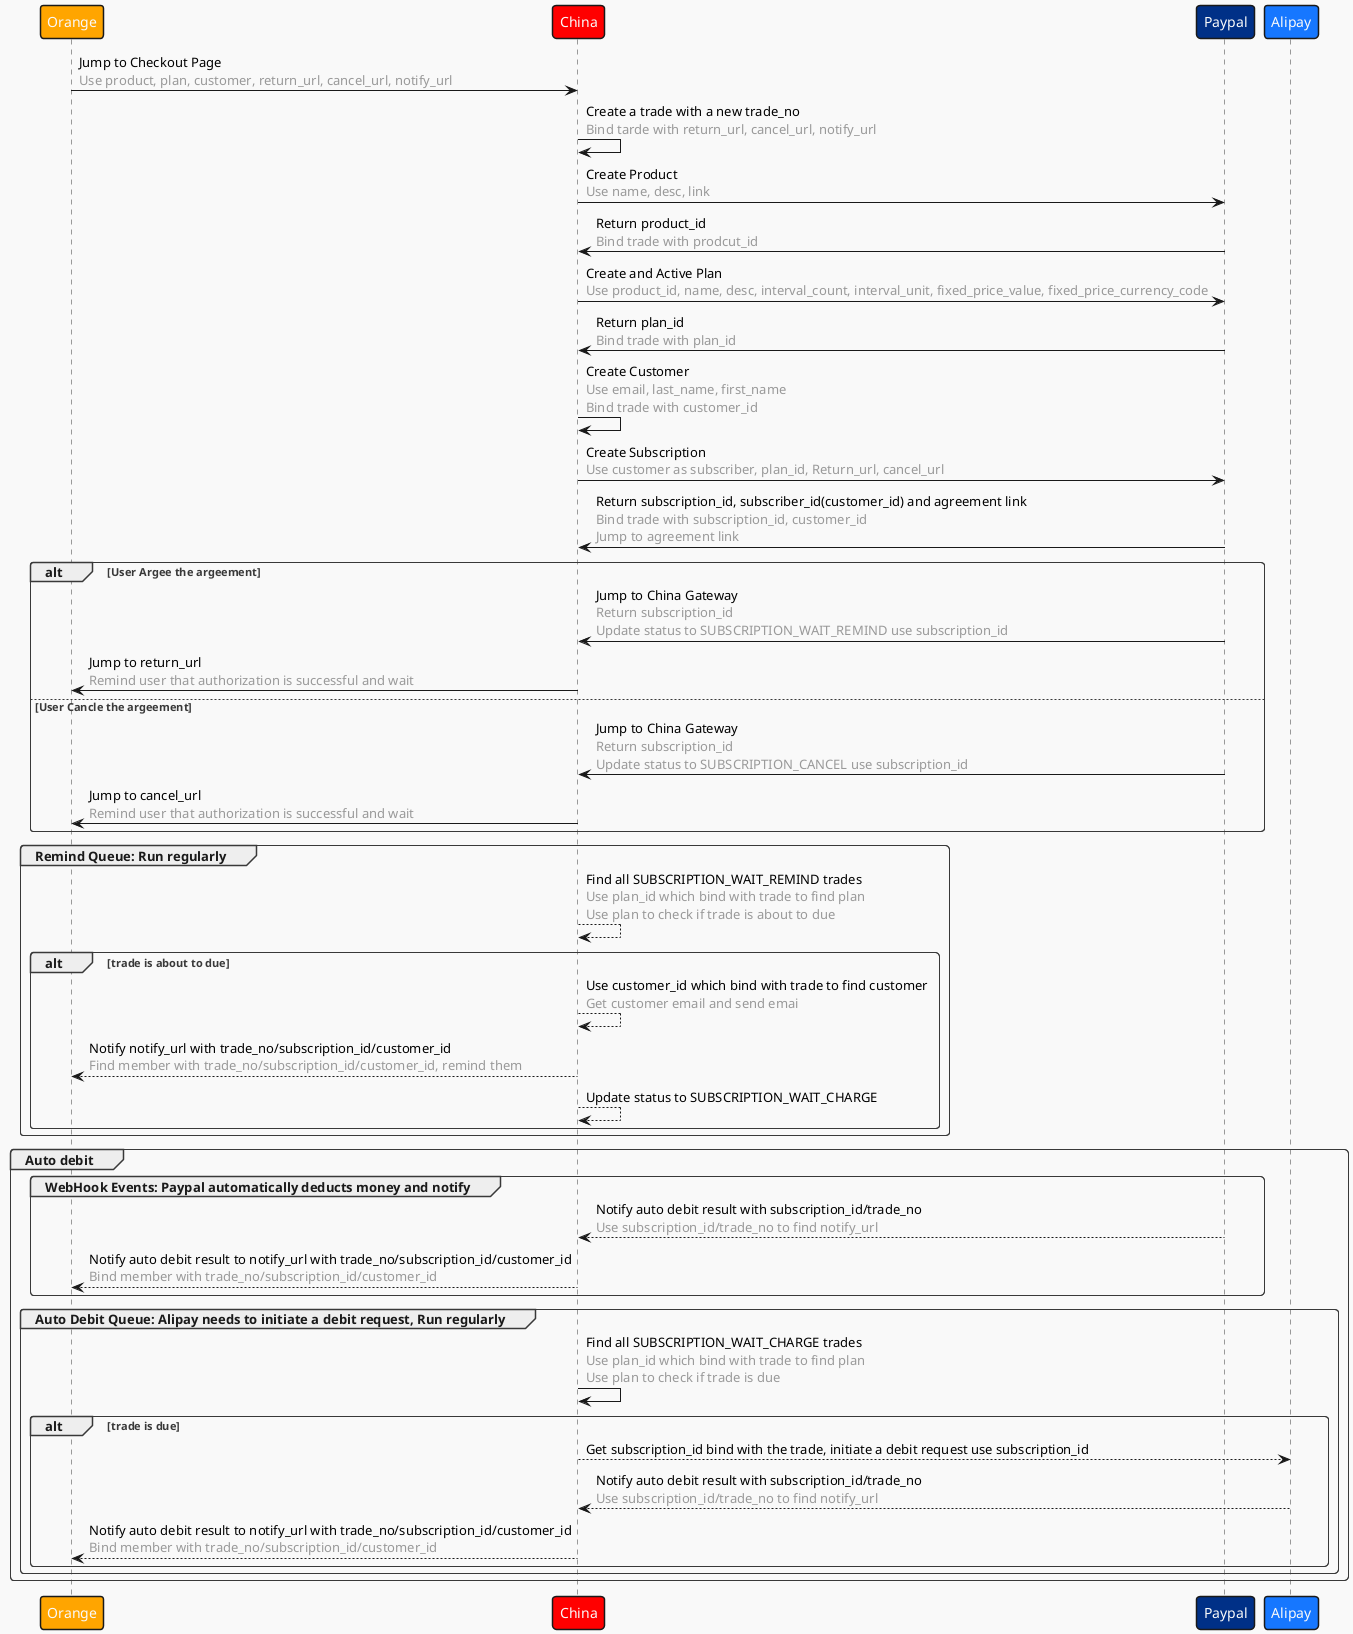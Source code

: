 @startuml
!theme mars
participant Orange #FFA500
participant China #FF0000
participant Paypal #003087
participant Alipay #1677FF
Orange -> China : Jump to Checkout Page\n<color:#999>Use product, plan, customer, return_url, cancel_url, notify_url</color>
China -> China : Create a trade with a new trade_no\n<color:#999>Bind tarde with return_url, cancel_url, notify_url</color>
China -> Paypal : Create Product\n<color:#999>Use name, desc, link</color>
Paypal -> China : Return product_id\n<color:#999>Bind trade with prodcut_id</color>
China -> Paypal : Create and Active Plan\n<color:#999>Use product_id, name, desc, interval_count, interval_unit, fixed_price_value, fixed_price_currency_code</color>
Paypal -> China : Return plan_id\n<color:#999>Bind trade with plan_id</color>
China -> China : Create Customer\n<color:#999>Use email, last_name, first_name</color>\n<color:#999>Bind trade with customer_id</color>
China -> Paypal : Create Subscription\n<color:#999>Use customer as subscriber, plan_id, Return_url, cancel_url</color>
Paypal -> China : Return subscription_id, subscriber_id(customer_id) and agreement link\n<color:#999>Bind trade with subscription_id, customer_id</color>\n<color:#999>Jump to agreement link</color>
alt User Argee the argeement
Paypal -> China : Jump to China Gateway\n<color:#999>Return subscription_id</color>\n<color:#999>Update status to SUBSCRIPTION_WAIT_REMIND use subscription_id</color>
China -> Orange : Jump to return_url\n<color:#999>Remind user that authorization is successful and wait</color>
else User Cancle the argeement
Paypal -> China : Jump to China Gateway\n<color:#999>Return subscription_id</color>\n<color:#999>Update status to SUBSCRIPTION_CANCEL use subscription_id</color>
China -> Orange : Jump to cancel_url\n<color:#999>Remind user that authorization is successful and wait</color>
end
group Remind Queue: Run regularly
China --> China : Find all SUBSCRIPTION_WAIT_REMIND trades\n<color:#999>Use plan_id which bind with trade to find plan</color>\n<color:#999>Use plan to check if trade is about to due</color>
alt trade is about to due
China --> China : Use customer_id which bind with trade to find customer\n<color:#999>Get customer email and send emai</color>
China --> Orange : Notify notify_url with trade_no/subscription_id/customer_id\n<color:#999>Find member with trade_no/subscription_id/customer_id, remind them</color>
China --> China : Update status to SUBSCRIPTION_WAIT_CHARGE
end
end
group Auto debit
group WebHook Events: Paypal automatically deducts money and notify
Paypal --> China : Notify auto debit result with subscription_id/trade_no\n<color:#999>Use subscription_id/trade_no to find notify_url</color>
China --> Orange : Notify auto debit result to notify_url with trade_no/subscription_id/customer_id\n<color:#999>Bind member with trade_no/subscription_id/customer_id</color>
end
group Auto Debit Queue: Alipay needs to initiate a debit request, Run regularly
China -> China : Find all SUBSCRIPTION_WAIT_CHARGE trades\n<color:#999>Use plan_id which bind with trade to find plan</color>\n<color:#999>Use plan to check if trade is due</color>
alt trade is due
China --> Alipay : Get subscription_id bind with the trade, initiate a debit request use subscription_id
Alipay --> China : Notify auto debit result with subscription_id/trade_no\n<color:#999>Use subscription_id/trade_no to find notify_url</color>
China --> Orange : Notify auto debit result to notify_url with trade_no/subscription_id/customer_id\n<color:#999>Bind member with trade_no/subscription_id/customer_id</color>
end
end
end
@enduml